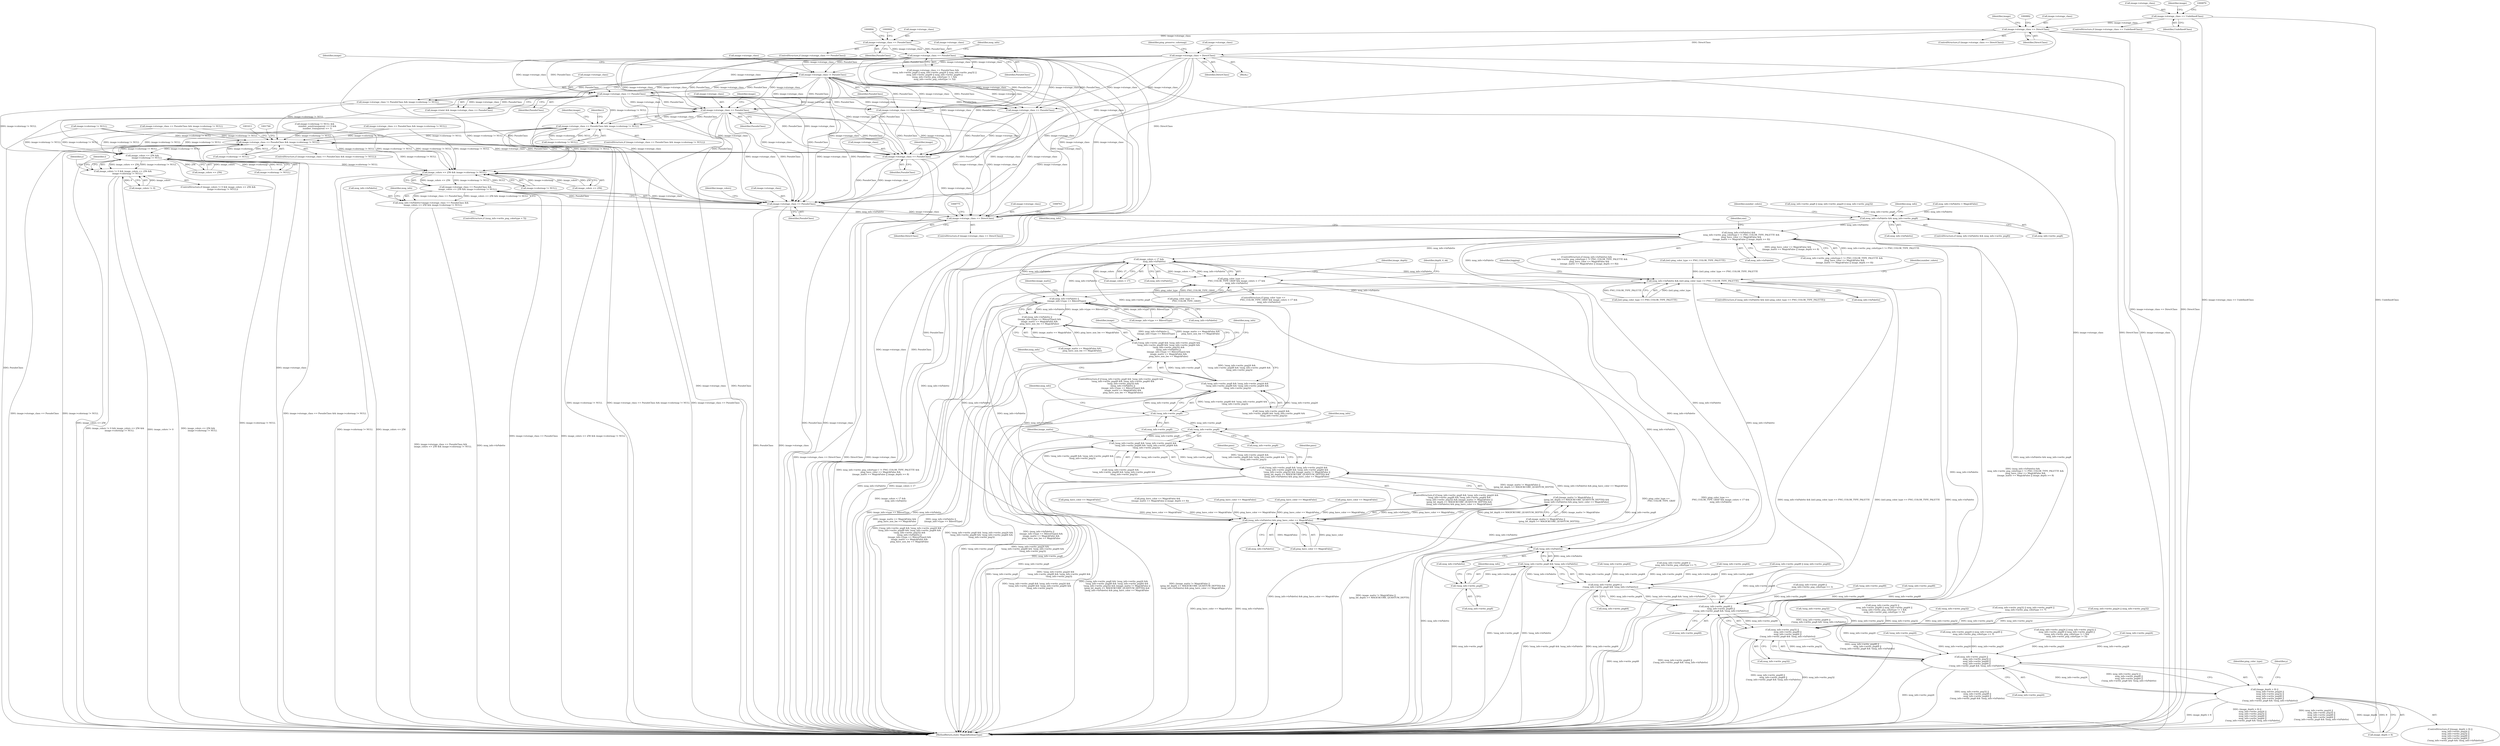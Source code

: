 digraph "0_ImageMagick_816ecab6c532ae086ff4186b3eaf4aa7092d536f@pointer" {
"1001134" [label="(Call,image->storage_class == PseudoClass)"];
"1000966" [label="(Call,image->storage_class != PseudoClass)"];
"1000954" [label="(Call,image->storage_class = DirectClass)"];
"1000876" [label="(Call,image->storage_class == DirectClass)"];
"1000864" [label="(Call,image->storage_class == UndefinedClass)"];
"1000912" [label="(Call,image->storage_class == PseudoClass)"];
"1000888" [label="(Call,image->storage_class == PseudoClass)"];
"1001022" [label="(Call,image->storage_class == PseudoClass)"];
"1001133" [label="(Call,image->storage_class == PseudoClass && image->colormap != NULL)"];
"1001598" [label="(Call,image->storage_class == PseudoClass && image->colormap != NULL)"];
"1003139" [label="(Call,image_colors <= 256 &&\n             image->colormap != NULL)"];
"1003135" [label="(Call,image_colors != 0 && image_colors <= 256 &&\n             image->colormap != NULL)"];
"1004144" [label="(Call,image_colors <= 256 && image->colormap != NULL)"];
"1004138" [label="(Call,image->storage_class == PseudoClass &&\n      image_colors <= 256 && image->colormap != NULL)"];
"1004134" [label="(Call,mng_info->IsPalette=image->storage_class == PseudoClass &&\n      image_colors <= 256 && image->colormap != NULL)"];
"1004800" [label="(Call,mng_info->IsPalette && mng_info->write_png8)"];
"1005670" [label="(Call,(mng_info->IsPalette) &&\n        mng_info->write_png_colortype-1 != PNG_COLOR_TYPE_PALETTE &&\n        ping_have_color == MagickFalse &&\n        (image_matte == MagickFalse || image_depth >= 8))"];
"1005818" [label="(Call,image_colors < 17 &&\n                mng_info->IsPalette)"];
"1005814" [label="(Call,ping_color_type ==\n                PNG_COLOR_TYPE_GRAY && image_colors < 17 &&\n                mng_info->IsPalette)"];
"1006361" [label="(Call,mng_info->IsPalette && (int) ping_color_type == PNG_COLOR_TYPE_PALETTE)"];
"1008242" [label="(Call,mng_info->IsPalette ||\n       (image_info->type == BilevelType))"];
"1008241" [label="(Call,(mng_info->IsPalette ||\n       (image_info->type == BilevelType)) &&\n       image_matte == MagickFalse &&\n       ping_have_non_bw == MagickFalse)"];
"1008216" [label="(Call,(!mng_info->write_png8 && !mng_info->write_png24 &&\n       !mng_info->write_png48 && !mng_info->write_png64 &&\n       !mng_info->write_png32) &&\n       (mng_info->IsPalette ||\n       (image_info->type == BilevelType)) &&\n       image_matte == MagickFalse &&\n       ping_have_non_bw == MagickFalse)"];
"1008510" [label="(Call,(mng_info->IsPalette) && ping_have_color == MagickFalse)"];
"1008502" [label="(Call,(image_matte != MagickFalse ||\n          (ping_bit_depth >= MAGICKCORE_QUANTUM_DEPTH)) &&\n          (mng_info->IsPalette) && ping_have_color == MagickFalse)"];
"1008477" [label="(Call,(!mng_info->write_png8 && !mng_info->write_png24 &&\n          !mng_info->write_png48 && !mng_info->write_png64 &&\n          !mng_info->write_png32) && (image_matte != MagickFalse ||\n          (ping_bit_depth >= MAGICKCORE_QUANTUM_DEPTH)) &&\n          (mng_info->IsPalette) && ping_have_color == MagickFalse)"];
"1008714" [label="(Call,!mng_info->IsPalette)"];
"1008709" [label="(Call,!mng_info->write_png8 && !mng_info->IsPalette)"];
"1008705" [label="(Call,mng_info->write_png64 ||\n                (!mng_info->write_png8 && !mng_info->IsPalette))"];
"1008701" [label="(Call,mng_info->write_png48 ||\n                mng_info->write_png64 ||\n                (!mng_info->write_png8 && !mng_info->IsPalette))"];
"1008697" [label="(Call,mng_info->write_png32 ||\n                mng_info->write_png48 ||\n                mng_info->write_png64 ||\n                (!mng_info->write_png8 && !mng_info->IsPalette))"];
"1008693" [label="(Call,mng_info->write_png24 ||\n                mng_info->write_png32 ||\n                mng_info->write_png48 ||\n                mng_info->write_png64 ||\n                (!mng_info->write_png8 && !mng_info->IsPalette))"];
"1008689" [label="(Call,(image_depth > 8) ||\n                mng_info->write_png24 ||\n                mng_info->write_png32 ||\n                mng_info->write_png48 ||\n                mng_info->write_png64 ||\n                (!mng_info->write_png8 && !mng_info->IsPalette))"];
"1008218" [label="(Call,!mng_info->write_png8)"];
"1008217" [label="(Call,!mng_info->write_png8 && !mng_info->write_png24 &&\n       !mng_info->write_png48 && !mng_info->write_png64 &&\n       !mng_info->write_png32)"];
"1008479" [label="(Call,!mng_info->write_png8)"];
"1008478" [label="(Call,!mng_info->write_png8 && !mng_info->write_png24 &&\n          !mng_info->write_png48 && !mng_info->write_png64 &&\n          !mng_info->write_png32)"];
"1008710" [label="(Call,!mng_info->write_png8)"];
"1001599" [label="(Call,image->storage_class == PseudoClass)"];
"1004139" [label="(Call,image->storage_class == PseudoClass)"];
"1008757" [label="(Call,image->storage_class == DirectClass)"];
"1000948" [label="(Block,)"];
"1005047" [label="(Call,mng_info->write_png64 ||\n      mng_info->write_png_colortype == 7)"];
"1006372" [label="(Identifier,number_colors)"];
"1008484" [label="(Call,!mng_info->write_png24)"];
"1002985" [label="(Call,ping_have_color == MagickFalse)"];
"1001606" [label="(Identifier,image)"];
"1005682" [label="(Call,ping_have_color == MagickFalse &&\n        (image_matte == MagickFalse || image_depth >= 8))"];
"1001138" [label="(Identifier,PseudoClass)"];
"1004809" [label="(Identifier,number_colors)"];
"1008693" [label="(Call,mng_info->write_png24 ||\n                mng_info->write_png32 ||\n                mng_info->write_png48 ||\n                mng_info->write_png64 ||\n                (!mng_info->write_png8 && !mng_info->IsPalette))"];
"1008510" [label="(Call,(mng_info->IsPalette) && ping_have_color == MagickFalse)"];
"1008521" [label="(Identifier,pass)"];
"1003140" [label="(Call,image_colors <= 256)"];
"1008689" [label="(Call,(image_depth > 8) ||\n                mng_info->write_png24 ||\n                mng_info->write_png32 ||\n                mng_info->write_png48 ||\n                mng_info->write_png64 ||\n                (!mng_info->write_png8 && !mng_info->IsPalette))"];
"1008241" [label="(Call,(mng_info->IsPalette ||\n       (image_info->type == BilevelType)) &&\n       image_matte == MagickFalse &&\n       ping_have_non_bw == MagickFalse)"];
"1004148" [label="(Call,image->colormap != NULL)"];
"1008251" [label="(Call,image_matte == MagickFalse &&\n       ping_have_non_bw == MagickFalse)"];
"1004145" [label="(Call,image_colors <= 256)"];
"1001604" [label="(Call,image->colormap != NULL)"];
"1005019" [label="(Call,mng_info->write_png24 || mng_info->write_png48 ||\n      mng_info->write_png_colortype == 3)"];
"1000889" [label="(Call,image->storage_class)"];
"1001018" [label="(Call,image->taint && image->storage_class == PseudoClass)"];
"1004379" [label="(Call,mng_info->write_png24 || mng_info->write_png32)"];
"1000955" [label="(Call,image->storage_class)"];
"1004138" [label="(Call,image->storage_class == PseudoClass &&\n      image_colors <= 256 && image->colormap != NULL)"];
"1008261" [label="(Identifier,image)"];
"1000864" [label="(Call,image->storage_class == UndefinedClass)"];
"1008225" [label="(Identifier,mng_info)"];
"1005815" [label="(Call,ping_color_type ==\n                PNG_COLOR_TYPE_GRAY)"];
"1000875" [label="(ControlStructure,if (image->storage_class == DirectClass))"];
"1005670" [label="(Call,(mng_info->IsPalette) &&\n        mng_info->write_png_colortype-1 != PNG_COLOR_TYPE_PALETTE &&\n        ping_have_color == MagickFalse &&\n        (image_matte == MagickFalse || image_depth >= 8))"];
"1008890" [label="(Identifier,ping_color_type)"];
"1001599" [label="(Call,image->storage_class == PseudoClass)"];
"1004135" [label="(Call,mng_info->IsPalette)"];
"1000958" [label="(Identifier,DirectClass)"];
"1008714" [label="(Call,!mng_info->IsPalette)"];
"1001598" [label="(Call,image->storage_class == PseudoClass && image->colormap != NULL)"];
"1004144" [label="(Call,image_colors <= 256 && image->colormap != NULL)"];
"1004146" [label="(Identifier,image_colors)"];
"1001139" [label="(Call,image->colormap != NULL)"];
"1003136" [label="(Call,image_colors != 0)"];
"1004139" [label="(Call,image->storage_class == PseudoClass)"];
"1004164" [label="(Identifier,mng_info)"];
"1003143" [label="(Call,image->colormap != NULL)"];
"1008218" [label="(Call,!mng_info->write_png8)"];
"1008680" [label="(Identifier,pass)"];
"1008479" [label="(Call,!mng_info->write_png8)"];
"1008233" [label="(Call,!mng_info->write_png64)"];
"1006360" [label="(ControlStructure,if (mng_info->IsPalette && (int) ping_color_type == PNG_COLOR_TYPE_PALETTE))"];
"1005813" [label="(ControlStructure,if (ping_color_type ==\n                PNG_COLOR_TYPE_GRAY && image_colors < 17 &&\n                mng_info->IsPalette))"];
"1008698" [label="(Call,mng_info->write_png32)"];
"1008702" [label="(Call,mng_info->write_png48)"];
"1008219" [label="(Call,mng_info->write_png8)"];
"1004390" [label="(Call,mng_info->write_png48 || mng_info->write_png64)"];
"1005949" [label="(Identifier,mng_info)"];
"1003023" [label="(Call,image->colormap != NULL &&\n        number_semitransparent == 0 &&\n        number_transparent <= 1)"];
"1000865" [label="(Call,image->storage_class)"];
"1004801" [label="(Call,mng_info->IsPalette)"];
"1008215" [label="(ControlStructure,if ((!mng_info->write_png8 && !mng_info->write_png24 &&\n       !mng_info->write_png48 && !mng_info->write_png64 &&\n       !mng_info->write_png32) &&\n       (mng_info->IsPalette ||\n       (image_info->type == BilevelType)) &&\n       image_matte == MagickFalse &&\n       ping_have_non_bw == MagickFalse))"];
"1006474" [label="(Identifier,logging)"];
"1008476" [label="(ControlStructure,if ((!mng_info->write_png8 && !mng_info->write_png24 &&\n          !mng_info->write_png48 && !mng_info->write_png64 &&\n          !mng_info->write_png32) && (image_matte != MagickFalse ||\n          (ping_bit_depth >= MAGICKCORE_QUANTUM_DEPTH)) &&\n          (mng_info->IsPalette) && ping_have_color == MagickFalse))"];
"1008690" [label="(Call,image_depth > 8)"];
"1005669" [label="(ControlStructure,if ((mng_info->IsPalette) &&\n        mng_info->write_png_colortype-1 != PNG_COLOR_TYPE_PALETTE &&\n        ping_have_color == MagickFalse &&\n        (image_matte == MagickFalse || image_depth >= 8)))"];
"1003135" [label="(Call,image_colors != 0 && image_colors <= 256 &&\n             image->colormap != NULL)"];
"1005944" [label="(Identifier,image_depth)"];
"1004375" [label="(Call,mng_info->write_png8 || mng_info->write_png24 || mng_info->write_png32)"];
"1008217" [label="(Call,!mng_info->write_png8 && !mng_info->write_png24 &&\n       !mng_info->write_png48 && !mng_info->write_png64 &&\n       !mng_info->write_png32)"];
"1008514" [label="(Call,ping_have_color == MagickFalse)"];
"1008478" [label="(Call,!mng_info->write_png8 && !mng_info->write_png24 &&\n          !mng_info->write_png48 && !mng_info->write_png64 &&\n          !mng_info->write_png32)"];
"1005814" [label="(Call,ping_color_type ==\n                PNG_COLOR_TYPE_GRAY && image_colors < 17 &&\n                mng_info->IsPalette)"];
"1001336" [label="(Call,image->storage_class == PseudoClass)"];
"1008244" [label="(Identifier,mng_info)"];
"1000876" [label="(Call,image->storage_class == DirectClass)"];
"1008758" [label="(Call,image->storage_class)"];
"1008216" [label="(Call,(!mng_info->write_png8 && !mng_info->write_png24 &&\n       !mng_info->write_png48 && !mng_info->write_png64 &&\n       !mng_info->write_png32) &&\n       (mng_info->IsPalette ||\n       (image_info->type == BilevelType)) &&\n       image_matte == MagickFalse &&\n       ping_have_non_bw == MagickFalse)"];
"1008222" [label="(Call,!mng_info->write_png24 &&\n       !mng_info->write_png48 && !mng_info->write_png64 &&\n       !mng_info->write_png32)"];
"1008709" [label="(Call,!mng_info->write_png8 && !mng_info->IsPalette)"];
"1000913" [label="(Call,image->storage_class)"];
"1001023" [label="(Call,image->storage_class)"];
"1001597" [label="(ControlStructure,if (image->storage_class == PseudoClass && image->colormap != NULL))"];
"1001370" [label="(Identifier,image)"];
"1005023" [label="(Call,mng_info->write_png48 ||\n      mng_info->write_png_colortype == 3)"];
"1001134" [label="(Call,image->storage_class == PseudoClass)"];
"1008486" [label="(Identifier,mng_info)"];
"1008701" [label="(Call,mng_info->write_png48 ||\n                mng_info->write_png64 ||\n                (!mng_info->write_png8 && !mng_info->IsPalette))"];
"1008688" [label="(ControlStructure,if ((image_depth > 8) ||\n                mng_info->write_png24 ||\n                mng_info->write_png32 ||\n                mng_info->write_png48 ||\n                mng_info->write_png64 ||\n                (!mng_info->write_png8 && !mng_info->IsPalette)))"];
"1000912" [label="(Call,image->storage_class == PseudoClass)"];
"1004799" [label="(ControlStructure,if (mng_info->IsPalette && mng_info->write_png8))"];
"1008489" [label="(Call,!mng_info->write_png48)"];
"1000877" [label="(Call,image->storage_class)"];
"1004143" [label="(Identifier,PseudoClass)"];
"1000921" [label="(Call,mng_info->write_png24 || mng_info->write_png32 ||\n     mng_info->write_png48 || mng_info->write_png64 ||\n     (mng_info->write_png_colortype != 1 &&\n     mng_info->write_png_colortype != 5))"];
"1008223" [label="(Call,!mng_info->write_png24)"];
"1004800" [label="(Call,mng_info->IsPalette && mng_info->write_png8)"];
"1000966" [label="(Call,image->storage_class != PseudoClass)"];
"1001135" [label="(Call,image->storage_class)"];
"1008511" [label="(Call,mng_info->IsPalette)"];
"1000973" [label="(Identifier,image)"];
"1008503" [label="(Call,image_matte != MagickFalse ||\n          (ping_bit_depth >= MAGICKCORE_QUANTUM_DEPTH))"];
"1009779" [label="(MethodReturn,static MagickBooleanType)"];
"1005671" [label="(Call,mng_info->IsPalette)"];
"1000919" [label="(Identifier,mng_info)"];
"1000970" [label="(Identifier,PseudoClass)"];
"1008505" [label="(Identifier,image_matte)"];
"1006361" [label="(Call,mng_info->IsPalette && (int) ping_color_type == PNG_COLOR_TYPE_PALETTE)"];
"1004140" [label="(Call,image->storage_class)"];
"1005005" [label="(Identifier,mng_info)"];
"1008253" [label="(Identifier,image_matte)"];
"1000961" [label="(Identifier,ping_preserve_colormap)"];
"1008715" [label="(Call,mng_info->IsPalette)"];
"1005818" [label="(Call,image_colors < 17 &&\n                mng_info->IsPalette)"];
"1008243" [label="(Call,mng_info->IsPalette)"];
"1002833" [label="(Call,image->colormap != NULL)"];
"1000888" [label="(Call,image->storage_class == PseudoClass)"];
"1008761" [label="(Identifier,DirectClass)"];
"1001022" [label="(Call,image->storage_class == PseudoClass)"];
"1008481" [label="(Identifier,mng_info)"];
"1008502" [label="(Call,(image_matte != MagickFalse ||\n          (ping_bit_depth >= MAGICKCORE_QUANTUM_DEPTH)) &&\n          (mng_info->IsPalette) && ping_have_color == MagickFalse)"];
"1004154" [label="(Call,mng_info->IsPalette = MagickFalse)"];
"1000911" [label="(Call,image->storage_class == PseudoClass &&\n     (mng_info->write_png8 || mng_info->write_png24 || mng_info->write_png32 ||\n     mng_info->write_png48 || mng_info->write_png64 ||\n     (mng_info->write_png_colortype != 1 &&\n     mng_info->write_png_colortype != 5)))"];
"1008242" [label="(Call,mng_info->IsPalette ||\n       (image_info->type == BilevelType))"];
"1000863" [label="(ControlStructure,if (image->storage_class == UndefinedClass))"];
"1000878" [label="(Identifier,image)"];
"1004134" [label="(Call,mng_info->IsPalette=image->storage_class == PseudoClass &&\n      image_colors <= 256 && image->colormap != NULL)"];
"1003134" [label="(ControlStructure,if (image_colors != 0 && image_colors <= 256 &&\n             image->colormap != NULL))"];
"1000887" [label="(ControlStructure,if (image->storage_class == PseudoClass))"];
"1008705" [label="(Call,mng_info->write_png64 ||\n                (!mng_info->write_png8 && !mng_info->IsPalette))"];
"1000925" [label="(Call,mng_info->write_png32 ||\n     mng_info->write_png48 || mng_info->write_png64 ||\n     (mng_info->write_png_colortype != 1 &&\n     mng_info->write_png_colortype != 5))"];
"1008694" [label="(Call,mng_info->write_png24)"];
"1003064" [label="(Identifier,y)"];
"1008721" [label="(Identifier,y)"];
"1005819" [label="(Call,image_colors < 17)"];
"1000954" [label="(Call,image->storage_class = DirectClass)"];
"1002515" [label="(Call,ping_have_color == MagickFalse)"];
"1008228" [label="(Call,!mng_info->write_png48)"];
"1008498" [label="(Call,!mng_info->write_png32)"];
"1005828" [label="(Identifier,depth_4_ok)"];
"1003843" [label="(Call,ping_have_color == MagickFalse)"];
"1004128" [label="(ControlStructure,if (mng_info->write_png_colortype < 5))"];
"1008710" [label="(Call,!mng_info->write_png8)"];
"1008711" [label="(Call,mng_info->write_png8)"];
"1008716" [label="(Identifier,mng_info)"];
"1005822" [label="(Call,mng_info->IsPalette)"];
"1008757" [label="(Call,image->storage_class == DirectClass)"];
"1005043" [label="(Call,mng_info->write_png32 || mng_info->write_png64 ||\n      mng_info->write_png_colortype == 7)"];
"1001600" [label="(Call,image->storage_class)"];
"1000965" [label="(Call,image->storage_class != PseudoClass && image->colormap != NULL)"];
"1001141" [label="(Identifier,image)"];
"1001238" [label="(Call,image->storage_class == PseudoClass)"];
"1008697" [label="(Call,mng_info->write_png32 ||\n                mng_info->write_png48 ||\n                mng_info->write_png64 ||\n                (!mng_info->write_png8 && !mng_info->IsPalette))"];
"1005784" [label="(Call,(int) ping_color_type == PNG_COLOR_TYPE_PALETTE)"];
"1003150" [label="(Identifier,i)"];
"1000890" [label="(Identifier,image)"];
"1008494" [label="(Call,!mng_info->write_png64)"];
"1008706" [label="(Call,mng_info->write_png64)"];
"1004804" [label="(Call,mng_info->write_png8)"];
"1006362" [label="(Call,mng_info->IsPalette)"];
"1008480" [label="(Call,mng_info->write_png8)"];
"1005696" [label="(Identifier,one)"];
"1001147" [label="(Identifier,i)"];
"1001603" [label="(Identifier,PseudoClass)"];
"1003139" [label="(Call,image_colors <= 256 &&\n             image->colormap != NULL)"];
"1008477" [label="(Call,(!mng_info->write_png8 && !mng_info->write_png24 &&\n          !mng_info->write_png48 && !mng_info->write_png64 &&\n          !mng_info->write_png32) && (image_matte != MagickFalse ||\n          (ping_bit_depth >= MAGICKCORE_QUANTUM_DEPTH)) &&\n          (mng_info->IsPalette) && ping_have_color == MagickFalse)"];
"1000868" [label="(Identifier,UndefinedClass)"];
"1000967" [label="(Call,image->storage_class)"];
"1000892" [label="(Identifier,PseudoClass)"];
"1005197" [label="(Call,ping_have_color == MagickFalse)"];
"1008756" [label="(ControlStructure,if (image->storage_class == DirectClass))"];
"1008483" [label="(Call,!mng_info->write_png24 &&\n          !mng_info->write_png48 && !mng_info->write_png64 &&\n          !mng_info->write_png32)"];
"1001335" [label="(Call,image->storage_class == PseudoClass && image->colormap != NULL)"];
"1005674" [label="(Call,mng_info->write_png_colortype-1 != PNG_COLOR_TYPE_PALETTE &&\n        ping_have_color == MagickFalse &&\n        (image_matte == MagickFalse || image_depth >= 8))"];
"1000880" [label="(Identifier,DirectClass)"];
"1000916" [label="(Identifier,PseudoClass)"];
"1001132" [label="(ControlStructure,if (image->storage_class == PseudoClass && image->colormap != NULL))"];
"1001237" [label="(Call,image->storage_class == PseudoClass && image->colormap != NULL)"];
"1006365" [label="(Call,(int) ping_color_type == PNG_COLOR_TYPE_PALETTE)"];
"1008237" [label="(Call,!mng_info->write_png32)"];
"1001133" [label="(Call,image->storage_class == PseudoClass && image->colormap != NULL)"];
"1001026" [label="(Identifier,PseudoClass)"];
"1008246" [label="(Call,image_info->type == BilevelType)"];
"1001134" -> "1001133"  [label="AST: "];
"1001134" -> "1001138"  [label="CFG: "];
"1001135" -> "1001134"  [label="AST: "];
"1001138" -> "1001134"  [label="AST: "];
"1001141" -> "1001134"  [label="CFG: "];
"1001133" -> "1001134"  [label="CFG: "];
"1001134" -> "1009779"  [label="DDG: image->storage_class"];
"1001134" -> "1009779"  [label="DDG: PseudoClass"];
"1001134" -> "1001133"  [label="DDG: image->storage_class"];
"1001134" -> "1001133"  [label="DDG: PseudoClass"];
"1000966" -> "1001134"  [label="DDG: image->storage_class"];
"1000966" -> "1001134"  [label="DDG: PseudoClass"];
"1001022" -> "1001134"  [label="DDG: image->storage_class"];
"1001022" -> "1001134"  [label="DDG: PseudoClass"];
"1000954" -> "1001134"  [label="DDG: image->storage_class"];
"1000912" -> "1001134"  [label="DDG: image->storage_class"];
"1000912" -> "1001134"  [label="DDG: PseudoClass"];
"1001134" -> "1001599"  [label="DDG: image->storage_class"];
"1001134" -> "1001599"  [label="DDG: PseudoClass"];
"1001134" -> "1004139"  [label="DDG: image->storage_class"];
"1001134" -> "1004139"  [label="DDG: PseudoClass"];
"1001134" -> "1008757"  [label="DDG: image->storage_class"];
"1000966" -> "1000965"  [label="AST: "];
"1000966" -> "1000970"  [label="CFG: "];
"1000967" -> "1000966"  [label="AST: "];
"1000970" -> "1000966"  [label="AST: "];
"1000973" -> "1000966"  [label="CFG: "];
"1000965" -> "1000966"  [label="CFG: "];
"1000966" -> "1009779"  [label="DDG: image->storage_class"];
"1000966" -> "1009779"  [label="DDG: PseudoClass"];
"1000966" -> "1000965"  [label="DDG: image->storage_class"];
"1000966" -> "1000965"  [label="DDG: PseudoClass"];
"1000954" -> "1000966"  [label="DDG: image->storage_class"];
"1000912" -> "1000966"  [label="DDG: image->storage_class"];
"1000912" -> "1000966"  [label="DDG: PseudoClass"];
"1000966" -> "1001022"  [label="DDG: image->storage_class"];
"1000966" -> "1001022"  [label="DDG: PseudoClass"];
"1000966" -> "1001238"  [label="DDG: image->storage_class"];
"1000966" -> "1001238"  [label="DDG: PseudoClass"];
"1000966" -> "1001336"  [label="DDG: image->storage_class"];
"1000966" -> "1001336"  [label="DDG: PseudoClass"];
"1000966" -> "1001599"  [label="DDG: image->storage_class"];
"1000966" -> "1001599"  [label="DDG: PseudoClass"];
"1000966" -> "1004139"  [label="DDG: image->storage_class"];
"1000966" -> "1004139"  [label="DDG: PseudoClass"];
"1000966" -> "1008757"  [label="DDG: image->storage_class"];
"1000954" -> "1000948"  [label="AST: "];
"1000954" -> "1000958"  [label="CFG: "];
"1000955" -> "1000954"  [label="AST: "];
"1000958" -> "1000954"  [label="AST: "];
"1000961" -> "1000954"  [label="CFG: "];
"1000954" -> "1009779"  [label="DDG: DirectClass"];
"1000954" -> "1009779"  [label="DDG: image->storage_class"];
"1000876" -> "1000954"  [label="DDG: DirectClass"];
"1000954" -> "1001022"  [label="DDG: image->storage_class"];
"1000954" -> "1001238"  [label="DDG: image->storage_class"];
"1000954" -> "1001336"  [label="DDG: image->storage_class"];
"1000954" -> "1001599"  [label="DDG: image->storage_class"];
"1000954" -> "1004139"  [label="DDG: image->storage_class"];
"1000954" -> "1008757"  [label="DDG: image->storage_class"];
"1000876" -> "1000875"  [label="AST: "];
"1000876" -> "1000880"  [label="CFG: "];
"1000877" -> "1000876"  [label="AST: "];
"1000880" -> "1000876"  [label="AST: "];
"1000882" -> "1000876"  [label="CFG: "];
"1000890" -> "1000876"  [label="CFG: "];
"1000876" -> "1009779"  [label="DDG: image->storage_class == DirectClass"];
"1000876" -> "1009779"  [label="DDG: DirectClass"];
"1000864" -> "1000876"  [label="DDG: image->storage_class"];
"1000876" -> "1000888"  [label="DDG: image->storage_class"];
"1000876" -> "1008757"  [label="DDG: DirectClass"];
"1000864" -> "1000863"  [label="AST: "];
"1000864" -> "1000868"  [label="CFG: "];
"1000865" -> "1000864"  [label="AST: "];
"1000868" -> "1000864"  [label="AST: "];
"1000870" -> "1000864"  [label="CFG: "];
"1000878" -> "1000864"  [label="CFG: "];
"1000864" -> "1009779"  [label="DDG: image->storage_class == UndefinedClass"];
"1000864" -> "1009779"  [label="DDG: UndefinedClass"];
"1000912" -> "1000911"  [label="AST: "];
"1000912" -> "1000916"  [label="CFG: "];
"1000913" -> "1000912"  [label="AST: "];
"1000916" -> "1000912"  [label="AST: "];
"1000919" -> "1000912"  [label="CFG: "];
"1000911" -> "1000912"  [label="CFG: "];
"1000912" -> "1009779"  [label="DDG: PseudoClass"];
"1000912" -> "1009779"  [label="DDG: image->storage_class"];
"1000912" -> "1000911"  [label="DDG: image->storage_class"];
"1000912" -> "1000911"  [label="DDG: PseudoClass"];
"1000888" -> "1000912"  [label="DDG: image->storage_class"];
"1000888" -> "1000912"  [label="DDG: PseudoClass"];
"1000912" -> "1001022"  [label="DDG: image->storage_class"];
"1000912" -> "1001022"  [label="DDG: PseudoClass"];
"1000912" -> "1001238"  [label="DDG: image->storage_class"];
"1000912" -> "1001238"  [label="DDG: PseudoClass"];
"1000912" -> "1001336"  [label="DDG: image->storage_class"];
"1000912" -> "1001336"  [label="DDG: PseudoClass"];
"1000912" -> "1001599"  [label="DDG: image->storage_class"];
"1000912" -> "1001599"  [label="DDG: PseudoClass"];
"1000912" -> "1004139"  [label="DDG: image->storage_class"];
"1000912" -> "1004139"  [label="DDG: PseudoClass"];
"1000912" -> "1008757"  [label="DDG: image->storage_class"];
"1000888" -> "1000887"  [label="AST: "];
"1000888" -> "1000892"  [label="CFG: "];
"1000889" -> "1000888"  [label="AST: "];
"1000892" -> "1000888"  [label="AST: "];
"1000894" -> "1000888"  [label="CFG: "];
"1000900" -> "1000888"  [label="CFG: "];
"1001022" -> "1001018"  [label="AST: "];
"1001022" -> "1001026"  [label="CFG: "];
"1001023" -> "1001022"  [label="AST: "];
"1001026" -> "1001022"  [label="AST: "];
"1001018" -> "1001022"  [label="CFG: "];
"1001022" -> "1009779"  [label="DDG: PseudoClass"];
"1001022" -> "1009779"  [label="DDG: image->storage_class"];
"1001022" -> "1001018"  [label="DDG: image->storage_class"];
"1001022" -> "1001018"  [label="DDG: PseudoClass"];
"1001022" -> "1001238"  [label="DDG: image->storage_class"];
"1001022" -> "1001238"  [label="DDG: PseudoClass"];
"1001022" -> "1001336"  [label="DDG: image->storage_class"];
"1001022" -> "1001336"  [label="DDG: PseudoClass"];
"1001022" -> "1001599"  [label="DDG: image->storage_class"];
"1001022" -> "1001599"  [label="DDG: PseudoClass"];
"1001022" -> "1004139"  [label="DDG: image->storage_class"];
"1001022" -> "1004139"  [label="DDG: PseudoClass"];
"1001022" -> "1008757"  [label="DDG: image->storage_class"];
"1001133" -> "1001132"  [label="AST: "];
"1001133" -> "1001139"  [label="CFG: "];
"1001139" -> "1001133"  [label="AST: "];
"1001147" -> "1001133"  [label="CFG: "];
"1001370" -> "1001133"  [label="CFG: "];
"1001133" -> "1009779"  [label="DDG: image->storage_class == PseudoClass"];
"1001133" -> "1009779"  [label="DDG: image->colormap != NULL"];
"1001133" -> "1009779"  [label="DDG: image->storage_class == PseudoClass && image->colormap != NULL"];
"1000965" -> "1001133"  [label="DDG: image->colormap != NULL"];
"1001139" -> "1001133"  [label="DDG: image->colormap"];
"1001139" -> "1001133"  [label="DDG: NULL"];
"1001133" -> "1001598"  [label="DDG: image->colormap != NULL"];
"1001133" -> "1003139"  [label="DDG: image->colormap != NULL"];
"1001133" -> "1004144"  [label="DDG: image->colormap != NULL"];
"1001598" -> "1001597"  [label="AST: "];
"1001598" -> "1001599"  [label="CFG: "];
"1001598" -> "1001604"  [label="CFG: "];
"1001599" -> "1001598"  [label="AST: "];
"1001604" -> "1001598"  [label="AST: "];
"1001611" -> "1001598"  [label="CFG: "];
"1001746" -> "1001598"  [label="CFG: "];
"1001598" -> "1009779"  [label="DDG: image->storage_class == PseudoClass"];
"1001598" -> "1009779"  [label="DDG: image->colormap != NULL"];
"1001598" -> "1009779"  [label="DDG: image->storage_class == PseudoClass && image->colormap != NULL"];
"1001599" -> "1001598"  [label="DDG: image->storage_class"];
"1001599" -> "1001598"  [label="DDG: PseudoClass"];
"1003023" -> "1001598"  [label="DDG: image->colormap != NULL"];
"1003139" -> "1001598"  [label="DDG: image->colormap != NULL"];
"1001335" -> "1001598"  [label="DDG: image->colormap != NULL"];
"1001237" -> "1001598"  [label="DDG: image->colormap != NULL"];
"1000965" -> "1001598"  [label="DDG: image->colormap != NULL"];
"1002833" -> "1001598"  [label="DDG: image->colormap != NULL"];
"1001604" -> "1001598"  [label="DDG: image->colormap"];
"1001604" -> "1001598"  [label="DDG: NULL"];
"1001598" -> "1003139"  [label="DDG: image->colormap != NULL"];
"1001598" -> "1004144"  [label="DDG: image->colormap != NULL"];
"1003139" -> "1003135"  [label="AST: "];
"1003139" -> "1003140"  [label="CFG: "];
"1003139" -> "1003143"  [label="CFG: "];
"1003140" -> "1003139"  [label="AST: "];
"1003143" -> "1003139"  [label="AST: "];
"1003135" -> "1003139"  [label="CFG: "];
"1003139" -> "1009779"  [label="DDG: image->colormap != NULL"];
"1003139" -> "1009779"  [label="DDG: image_colors <= 256"];
"1003139" -> "1003135"  [label="DDG: image_colors <= 256"];
"1003139" -> "1003135"  [label="DDG: image->colormap != NULL"];
"1003140" -> "1003139"  [label="DDG: image_colors"];
"1003140" -> "1003139"  [label="DDG: 256"];
"1003143" -> "1003139"  [label="DDG: image->colormap"];
"1003143" -> "1003139"  [label="DDG: NULL"];
"1003023" -> "1003139"  [label="DDG: image->colormap != NULL"];
"1001335" -> "1003139"  [label="DDG: image->colormap != NULL"];
"1001237" -> "1003139"  [label="DDG: image->colormap != NULL"];
"1000965" -> "1003139"  [label="DDG: image->colormap != NULL"];
"1002833" -> "1003139"  [label="DDG: image->colormap != NULL"];
"1003139" -> "1004144"  [label="DDG: image->colormap != NULL"];
"1003135" -> "1003134"  [label="AST: "];
"1003135" -> "1003136"  [label="CFG: "];
"1003136" -> "1003135"  [label="AST: "];
"1003150" -> "1003135"  [label="CFG: "];
"1003064" -> "1003135"  [label="CFG: "];
"1003135" -> "1009779"  [label="DDG: image_colors != 0"];
"1003135" -> "1009779"  [label="DDG: image_colors <= 256 &&\n             image->colormap != NULL"];
"1003135" -> "1009779"  [label="DDG: image_colors != 0 && image_colors <= 256 &&\n             image->colormap != NULL"];
"1003136" -> "1003135"  [label="DDG: image_colors"];
"1003136" -> "1003135"  [label="DDG: 0"];
"1004144" -> "1004138"  [label="AST: "];
"1004144" -> "1004145"  [label="CFG: "];
"1004144" -> "1004148"  [label="CFG: "];
"1004145" -> "1004144"  [label="AST: "];
"1004148" -> "1004144"  [label="AST: "];
"1004138" -> "1004144"  [label="CFG: "];
"1004144" -> "1009779"  [label="DDG: image->colormap != NULL"];
"1004144" -> "1009779"  [label="DDG: image_colors <= 256"];
"1004144" -> "1004138"  [label="DDG: image_colors <= 256"];
"1004144" -> "1004138"  [label="DDG: image->colormap != NULL"];
"1004145" -> "1004144"  [label="DDG: image_colors"];
"1004145" -> "1004144"  [label="DDG: 256"];
"1004148" -> "1004144"  [label="DDG: image->colormap"];
"1004148" -> "1004144"  [label="DDG: NULL"];
"1001335" -> "1004144"  [label="DDG: image->colormap != NULL"];
"1001237" -> "1004144"  [label="DDG: image->colormap != NULL"];
"1000965" -> "1004144"  [label="DDG: image->colormap != NULL"];
"1002833" -> "1004144"  [label="DDG: image->colormap != NULL"];
"1003023" -> "1004144"  [label="DDG: image->colormap != NULL"];
"1004138" -> "1004134"  [label="AST: "];
"1004138" -> "1004139"  [label="CFG: "];
"1004139" -> "1004138"  [label="AST: "];
"1004134" -> "1004138"  [label="CFG: "];
"1004138" -> "1009779"  [label="DDG: image->storage_class == PseudoClass"];
"1004138" -> "1009779"  [label="DDG: image_colors <= 256 && image->colormap != NULL"];
"1004138" -> "1004134"  [label="DDG: image->storage_class == PseudoClass"];
"1004138" -> "1004134"  [label="DDG: image_colors <= 256 && image->colormap != NULL"];
"1004139" -> "1004138"  [label="DDG: image->storage_class"];
"1004139" -> "1004138"  [label="DDG: PseudoClass"];
"1004134" -> "1004128"  [label="AST: "];
"1004135" -> "1004134"  [label="AST: "];
"1004164" -> "1004134"  [label="CFG: "];
"1004134" -> "1009779"  [label="DDG: image->storage_class == PseudoClass &&\n      image_colors <= 256 && image->colormap != NULL"];
"1004134" -> "1009779"  [label="DDG: mng_info->IsPalette"];
"1004134" -> "1004800"  [label="DDG: mng_info->IsPalette"];
"1004800" -> "1004799"  [label="AST: "];
"1004800" -> "1004801"  [label="CFG: "];
"1004800" -> "1004804"  [label="CFG: "];
"1004801" -> "1004800"  [label="AST: "];
"1004804" -> "1004800"  [label="AST: "];
"1004809" -> "1004800"  [label="CFG: "];
"1005005" -> "1004800"  [label="CFG: "];
"1004800" -> "1009779"  [label="DDG: mng_info->IsPalette && mng_info->write_png8"];
"1004154" -> "1004800"  [label="DDG: mng_info->IsPalette"];
"1004375" -> "1004800"  [label="DDG: mng_info->write_png8"];
"1004800" -> "1005670"  [label="DDG: mng_info->IsPalette"];
"1004800" -> "1008218"  [label="DDG: mng_info->write_png8"];
"1005670" -> "1005669"  [label="AST: "];
"1005670" -> "1005671"  [label="CFG: "];
"1005670" -> "1005674"  [label="CFG: "];
"1005671" -> "1005670"  [label="AST: "];
"1005674" -> "1005670"  [label="AST: "];
"1005696" -> "1005670"  [label="CFG: "];
"1005949" -> "1005670"  [label="CFG: "];
"1005670" -> "1009779"  [label="DDG: mng_info->IsPalette"];
"1005670" -> "1009779"  [label="DDG: (mng_info->IsPalette) &&\n        mng_info->write_png_colortype-1 != PNG_COLOR_TYPE_PALETTE &&\n        ping_have_color == MagickFalse &&\n        (image_matte == MagickFalse || image_depth >= 8)"];
"1005670" -> "1009779"  [label="DDG: mng_info->write_png_colortype-1 != PNG_COLOR_TYPE_PALETTE &&\n        ping_have_color == MagickFalse &&\n        (image_matte == MagickFalse || image_depth >= 8)"];
"1005674" -> "1005670"  [label="DDG: mng_info->write_png_colortype-1 != PNG_COLOR_TYPE_PALETTE"];
"1005674" -> "1005670"  [label="DDG: ping_have_color == MagickFalse &&\n        (image_matte == MagickFalse || image_depth >= 8)"];
"1005670" -> "1005818"  [label="DDG: mng_info->IsPalette"];
"1005670" -> "1006361"  [label="DDG: mng_info->IsPalette"];
"1005670" -> "1008242"  [label="DDG: mng_info->IsPalette"];
"1005670" -> "1008510"  [label="DDG: mng_info->IsPalette"];
"1005670" -> "1008714"  [label="DDG: mng_info->IsPalette"];
"1005818" -> "1005814"  [label="AST: "];
"1005818" -> "1005819"  [label="CFG: "];
"1005818" -> "1005822"  [label="CFG: "];
"1005819" -> "1005818"  [label="AST: "];
"1005822" -> "1005818"  [label="AST: "];
"1005814" -> "1005818"  [label="CFG: "];
"1005818" -> "1009779"  [label="DDG: mng_info->IsPalette"];
"1005818" -> "1009779"  [label="DDG: image_colors < 17"];
"1005818" -> "1005814"  [label="DDG: image_colors < 17"];
"1005818" -> "1005814"  [label="DDG: mng_info->IsPalette"];
"1005819" -> "1005818"  [label="DDG: image_colors"];
"1005819" -> "1005818"  [label="DDG: 17"];
"1005818" -> "1006361"  [label="DDG: mng_info->IsPalette"];
"1005818" -> "1008242"  [label="DDG: mng_info->IsPalette"];
"1005818" -> "1008510"  [label="DDG: mng_info->IsPalette"];
"1005818" -> "1008714"  [label="DDG: mng_info->IsPalette"];
"1005814" -> "1005813"  [label="AST: "];
"1005814" -> "1005815"  [label="CFG: "];
"1005815" -> "1005814"  [label="AST: "];
"1005828" -> "1005814"  [label="CFG: "];
"1005944" -> "1005814"  [label="CFG: "];
"1005814" -> "1009779"  [label="DDG: ping_color_type ==\n                PNG_COLOR_TYPE_GRAY && image_colors < 17 &&\n                mng_info->IsPalette"];
"1005814" -> "1009779"  [label="DDG: image_colors < 17 &&\n                mng_info->IsPalette"];
"1005814" -> "1009779"  [label="DDG: ping_color_type ==\n                PNG_COLOR_TYPE_GRAY"];
"1005815" -> "1005814"  [label="DDG: ping_color_type"];
"1005815" -> "1005814"  [label="DDG: PNG_COLOR_TYPE_GRAY"];
"1006361" -> "1006360"  [label="AST: "];
"1006361" -> "1006362"  [label="CFG: "];
"1006361" -> "1006365"  [label="CFG: "];
"1006362" -> "1006361"  [label="AST: "];
"1006365" -> "1006361"  [label="AST: "];
"1006372" -> "1006361"  [label="CFG: "];
"1006474" -> "1006361"  [label="CFG: "];
"1006361" -> "1009779"  [label="DDG: (int) ping_color_type == PNG_COLOR_TYPE_PALETTE"];
"1006361" -> "1009779"  [label="DDG: mng_info->IsPalette"];
"1006361" -> "1009779"  [label="DDG: mng_info->IsPalette && (int) ping_color_type == PNG_COLOR_TYPE_PALETTE"];
"1005784" -> "1006361"  [label="DDG: (int) ping_color_type == PNG_COLOR_TYPE_PALETTE"];
"1006365" -> "1006361"  [label="DDG: (int) ping_color_type"];
"1006365" -> "1006361"  [label="DDG: PNG_COLOR_TYPE_PALETTE"];
"1006361" -> "1008242"  [label="DDG: mng_info->IsPalette"];
"1006361" -> "1008510"  [label="DDG: mng_info->IsPalette"];
"1006361" -> "1008714"  [label="DDG: mng_info->IsPalette"];
"1008242" -> "1008241"  [label="AST: "];
"1008242" -> "1008243"  [label="CFG: "];
"1008242" -> "1008246"  [label="CFG: "];
"1008243" -> "1008242"  [label="AST: "];
"1008246" -> "1008242"  [label="AST: "];
"1008253" -> "1008242"  [label="CFG: "];
"1008241" -> "1008242"  [label="CFG: "];
"1008242" -> "1009779"  [label="DDG: image_info->type == BilevelType"];
"1008242" -> "1009779"  [label="DDG: mng_info->IsPalette"];
"1008242" -> "1008241"  [label="DDG: mng_info->IsPalette"];
"1008242" -> "1008241"  [label="DDG: image_info->type == BilevelType"];
"1008246" -> "1008242"  [label="DDG: image_info->type"];
"1008246" -> "1008242"  [label="DDG: BilevelType"];
"1008242" -> "1008510"  [label="DDG: mng_info->IsPalette"];
"1008242" -> "1008714"  [label="DDG: mng_info->IsPalette"];
"1008241" -> "1008216"  [label="AST: "];
"1008241" -> "1008251"  [label="CFG: "];
"1008251" -> "1008241"  [label="AST: "];
"1008216" -> "1008241"  [label="CFG: "];
"1008241" -> "1009779"  [label="DDG: image_matte == MagickFalse &&\n       ping_have_non_bw == MagickFalse"];
"1008241" -> "1009779"  [label="DDG: mng_info->IsPalette ||\n       (image_info->type == BilevelType)"];
"1008241" -> "1008216"  [label="DDG: mng_info->IsPalette ||\n       (image_info->type == BilevelType)"];
"1008241" -> "1008216"  [label="DDG: image_matte == MagickFalse &&\n       ping_have_non_bw == MagickFalse"];
"1008251" -> "1008241"  [label="DDG: image_matte == MagickFalse"];
"1008251" -> "1008241"  [label="DDG: ping_have_non_bw == MagickFalse"];
"1008216" -> "1008215"  [label="AST: "];
"1008216" -> "1008217"  [label="CFG: "];
"1008217" -> "1008216"  [label="AST: "];
"1008261" -> "1008216"  [label="CFG: "];
"1008481" -> "1008216"  [label="CFG: "];
"1008216" -> "1009779"  [label="DDG: (!mng_info->write_png8 && !mng_info->write_png24 &&\n       !mng_info->write_png48 && !mng_info->write_png64 &&\n       !mng_info->write_png32) &&\n       (mng_info->IsPalette ||\n       (image_info->type == BilevelType)) &&\n       image_matte == MagickFalse &&\n       ping_have_non_bw == MagickFalse"];
"1008216" -> "1009779"  [label="DDG: !mng_info->write_png8 && !mng_info->write_png24 &&\n       !mng_info->write_png48 && !mng_info->write_png64 &&\n       !mng_info->write_png32"];
"1008216" -> "1009779"  [label="DDG: (mng_info->IsPalette ||\n       (image_info->type == BilevelType)) &&\n       image_matte == MagickFalse &&\n       ping_have_non_bw == MagickFalse"];
"1008217" -> "1008216"  [label="DDG: !mng_info->write_png8"];
"1008217" -> "1008216"  [label="DDG: !mng_info->write_png24 &&\n       !mng_info->write_png48 && !mng_info->write_png64 &&\n       !mng_info->write_png32"];
"1008510" -> "1008502"  [label="AST: "];
"1008510" -> "1008511"  [label="CFG: "];
"1008510" -> "1008514"  [label="CFG: "];
"1008511" -> "1008510"  [label="AST: "];
"1008514" -> "1008510"  [label="AST: "];
"1008502" -> "1008510"  [label="CFG: "];
"1008510" -> "1009779"  [label="DDG: ping_have_color == MagickFalse"];
"1008510" -> "1009779"  [label="DDG: mng_info->IsPalette"];
"1008510" -> "1008502"  [label="DDG: mng_info->IsPalette"];
"1008510" -> "1008502"  [label="DDG: ping_have_color == MagickFalse"];
"1002985" -> "1008510"  [label="DDG: ping_have_color == MagickFalse"];
"1005197" -> "1008510"  [label="DDG: ping_have_color == MagickFalse"];
"1002515" -> "1008510"  [label="DDG: ping_have_color == MagickFalse"];
"1005682" -> "1008510"  [label="DDG: ping_have_color == MagickFalse"];
"1003843" -> "1008510"  [label="DDG: ping_have_color == MagickFalse"];
"1008514" -> "1008510"  [label="DDG: ping_have_color"];
"1008514" -> "1008510"  [label="DDG: MagickFalse"];
"1008510" -> "1008714"  [label="DDG: mng_info->IsPalette"];
"1008502" -> "1008477"  [label="AST: "];
"1008502" -> "1008503"  [label="CFG: "];
"1008503" -> "1008502"  [label="AST: "];
"1008477" -> "1008502"  [label="CFG: "];
"1008502" -> "1009779"  [label="DDG: (mng_info->IsPalette) && ping_have_color == MagickFalse"];
"1008502" -> "1009779"  [label="DDG: image_matte != MagickFalse ||\n          (ping_bit_depth >= MAGICKCORE_QUANTUM_DEPTH)"];
"1008502" -> "1008477"  [label="DDG: image_matte != MagickFalse ||\n          (ping_bit_depth >= MAGICKCORE_QUANTUM_DEPTH)"];
"1008502" -> "1008477"  [label="DDG: (mng_info->IsPalette) && ping_have_color == MagickFalse"];
"1008503" -> "1008502"  [label="DDG: image_matte != MagickFalse"];
"1008503" -> "1008502"  [label="DDG: ping_bit_depth >= MAGICKCORE_QUANTUM_DEPTH"];
"1008477" -> "1008476"  [label="AST: "];
"1008477" -> "1008478"  [label="CFG: "];
"1008478" -> "1008477"  [label="AST: "];
"1008521" -> "1008477"  [label="CFG: "];
"1008680" -> "1008477"  [label="CFG: "];
"1008477" -> "1009779"  [label="DDG: !mng_info->write_png8 && !mng_info->write_png24 &&\n          !mng_info->write_png48 && !mng_info->write_png64 &&\n          !mng_info->write_png32"];
"1008477" -> "1009779"  [label="DDG: (!mng_info->write_png8 && !mng_info->write_png24 &&\n          !mng_info->write_png48 && !mng_info->write_png64 &&\n          !mng_info->write_png32) && (image_matte != MagickFalse ||\n          (ping_bit_depth >= MAGICKCORE_QUANTUM_DEPTH)) &&\n          (mng_info->IsPalette) && ping_have_color == MagickFalse"];
"1008477" -> "1009779"  [label="DDG: (image_matte != MagickFalse ||\n          (ping_bit_depth >= MAGICKCORE_QUANTUM_DEPTH)) &&\n          (mng_info->IsPalette) && ping_have_color == MagickFalse"];
"1008478" -> "1008477"  [label="DDG: !mng_info->write_png8"];
"1008478" -> "1008477"  [label="DDG: !mng_info->write_png24 &&\n          !mng_info->write_png48 && !mng_info->write_png64 &&\n          !mng_info->write_png32"];
"1008714" -> "1008709"  [label="AST: "];
"1008714" -> "1008715"  [label="CFG: "];
"1008715" -> "1008714"  [label="AST: "];
"1008709" -> "1008714"  [label="CFG: "];
"1008714" -> "1009779"  [label="DDG: mng_info->IsPalette"];
"1008714" -> "1008709"  [label="DDG: mng_info->IsPalette"];
"1008709" -> "1008705"  [label="AST: "];
"1008709" -> "1008710"  [label="CFG: "];
"1008710" -> "1008709"  [label="AST: "];
"1008705" -> "1008709"  [label="CFG: "];
"1008709" -> "1009779"  [label="DDG: !mng_info->write_png8"];
"1008709" -> "1009779"  [label="DDG: !mng_info->IsPalette"];
"1008709" -> "1008705"  [label="DDG: !mng_info->write_png8"];
"1008709" -> "1008705"  [label="DDG: !mng_info->IsPalette"];
"1008710" -> "1008709"  [label="DDG: mng_info->write_png8"];
"1008705" -> "1008701"  [label="AST: "];
"1008705" -> "1008706"  [label="CFG: "];
"1008706" -> "1008705"  [label="AST: "];
"1008701" -> "1008705"  [label="CFG: "];
"1008705" -> "1009779"  [label="DDG: !mng_info->write_png8 && !mng_info->IsPalette"];
"1008705" -> "1009779"  [label="DDG: mng_info->write_png64"];
"1008705" -> "1008701"  [label="DDG: mng_info->write_png64"];
"1008705" -> "1008701"  [label="DDG: !mng_info->write_png8 && !mng_info->IsPalette"];
"1008494" -> "1008705"  [label="DDG: mng_info->write_png64"];
"1008233" -> "1008705"  [label="DDG: mng_info->write_png64"];
"1005047" -> "1008705"  [label="DDG: mng_info->write_png64"];
"1004390" -> "1008705"  [label="DDG: mng_info->write_png64"];
"1008701" -> "1008697"  [label="AST: "];
"1008701" -> "1008702"  [label="CFG: "];
"1008702" -> "1008701"  [label="AST: "];
"1008697" -> "1008701"  [label="CFG: "];
"1008701" -> "1009779"  [label="DDG: mng_info->write_png48"];
"1008701" -> "1009779"  [label="DDG: mng_info->write_png64 ||\n                (!mng_info->write_png8 && !mng_info->IsPalette)"];
"1008701" -> "1008697"  [label="DDG: mng_info->write_png48"];
"1008701" -> "1008697"  [label="DDG: mng_info->write_png64 ||\n                (!mng_info->write_png8 && !mng_info->IsPalette)"];
"1008228" -> "1008701"  [label="DDG: mng_info->write_png48"];
"1008489" -> "1008701"  [label="DDG: mng_info->write_png48"];
"1004390" -> "1008701"  [label="DDG: mng_info->write_png48"];
"1005023" -> "1008701"  [label="DDG: mng_info->write_png48"];
"1008697" -> "1008693"  [label="AST: "];
"1008697" -> "1008698"  [label="CFG: "];
"1008698" -> "1008697"  [label="AST: "];
"1008693" -> "1008697"  [label="CFG: "];
"1008697" -> "1009779"  [label="DDG: mng_info->write_png48 ||\n                mng_info->write_png64 ||\n                (!mng_info->write_png8 && !mng_info->IsPalette)"];
"1008697" -> "1009779"  [label="DDG: mng_info->write_png32"];
"1008697" -> "1008693"  [label="DDG: mng_info->write_png32"];
"1008697" -> "1008693"  [label="DDG: mng_info->write_png48 ||\n                mng_info->write_png64 ||\n                (!mng_info->write_png8 && !mng_info->IsPalette)"];
"1000925" -> "1008697"  [label="DDG: mng_info->write_png32"];
"1008237" -> "1008697"  [label="DDG: mng_info->write_png32"];
"1004379" -> "1008697"  [label="DDG: mng_info->write_png32"];
"1005043" -> "1008697"  [label="DDG: mng_info->write_png32"];
"1008498" -> "1008697"  [label="DDG: mng_info->write_png32"];
"1008693" -> "1008689"  [label="AST: "];
"1008693" -> "1008694"  [label="CFG: "];
"1008694" -> "1008693"  [label="AST: "];
"1008689" -> "1008693"  [label="CFG: "];
"1008693" -> "1009779"  [label="DDG: mng_info->write_png24"];
"1008693" -> "1009779"  [label="DDG: mng_info->write_png32 ||\n                mng_info->write_png48 ||\n                mng_info->write_png64 ||\n                (!mng_info->write_png8 && !mng_info->IsPalette)"];
"1008693" -> "1008689"  [label="DDG: mng_info->write_png24"];
"1008693" -> "1008689"  [label="DDG: mng_info->write_png32 ||\n                mng_info->write_png48 ||\n                mng_info->write_png64 ||\n                (!mng_info->write_png8 && !mng_info->IsPalette)"];
"1008223" -> "1008693"  [label="DDG: mng_info->write_png24"];
"1004379" -> "1008693"  [label="DDG: mng_info->write_png24"];
"1005019" -> "1008693"  [label="DDG: mng_info->write_png24"];
"1000921" -> "1008693"  [label="DDG: mng_info->write_png24"];
"1008484" -> "1008693"  [label="DDG: mng_info->write_png24"];
"1008689" -> "1008688"  [label="AST: "];
"1008689" -> "1008690"  [label="CFG: "];
"1008690" -> "1008689"  [label="AST: "];
"1008721" -> "1008689"  [label="CFG: "];
"1008890" -> "1008689"  [label="CFG: "];
"1008689" -> "1009779"  [label="DDG: mng_info->write_png24 ||\n                mng_info->write_png32 ||\n                mng_info->write_png48 ||\n                mng_info->write_png64 ||\n                (!mng_info->write_png8 && !mng_info->IsPalette)"];
"1008689" -> "1009779"  [label="DDG: image_depth > 8"];
"1008689" -> "1009779"  [label="DDG: (image_depth > 8) ||\n                mng_info->write_png24 ||\n                mng_info->write_png32 ||\n                mng_info->write_png48 ||\n                mng_info->write_png64 ||\n                (!mng_info->write_png8 && !mng_info->IsPalette)"];
"1008690" -> "1008689"  [label="DDG: image_depth"];
"1008690" -> "1008689"  [label="DDG: 8"];
"1008218" -> "1008217"  [label="AST: "];
"1008218" -> "1008219"  [label="CFG: "];
"1008219" -> "1008218"  [label="AST: "];
"1008225" -> "1008218"  [label="CFG: "];
"1008217" -> "1008218"  [label="CFG: "];
"1008218" -> "1009779"  [label="DDG: mng_info->write_png8"];
"1008218" -> "1008217"  [label="DDG: mng_info->write_png8"];
"1008218" -> "1008479"  [label="DDG: mng_info->write_png8"];
"1008217" -> "1008222"  [label="CFG: "];
"1008222" -> "1008217"  [label="AST: "];
"1008244" -> "1008217"  [label="CFG: "];
"1008217" -> "1009779"  [label="DDG: !mng_info->write_png8"];
"1008217" -> "1009779"  [label="DDG: !mng_info->write_png24 &&\n       !mng_info->write_png48 && !mng_info->write_png64 &&\n       !mng_info->write_png32"];
"1008222" -> "1008217"  [label="DDG: !mng_info->write_png24"];
"1008222" -> "1008217"  [label="DDG: !mng_info->write_png48 && !mng_info->write_png64 &&\n       !mng_info->write_png32"];
"1008479" -> "1008478"  [label="AST: "];
"1008479" -> "1008480"  [label="CFG: "];
"1008480" -> "1008479"  [label="AST: "];
"1008486" -> "1008479"  [label="CFG: "];
"1008478" -> "1008479"  [label="CFG: "];
"1008479" -> "1009779"  [label="DDG: mng_info->write_png8"];
"1008479" -> "1008478"  [label="DDG: mng_info->write_png8"];
"1008479" -> "1008710"  [label="DDG: mng_info->write_png8"];
"1008478" -> "1008483"  [label="CFG: "];
"1008483" -> "1008478"  [label="AST: "];
"1008505" -> "1008478"  [label="CFG: "];
"1008478" -> "1009779"  [label="DDG: !mng_info->write_png8"];
"1008478" -> "1009779"  [label="DDG: !mng_info->write_png24 &&\n          !mng_info->write_png48 && !mng_info->write_png64 &&\n          !mng_info->write_png32"];
"1008483" -> "1008478"  [label="DDG: !mng_info->write_png24"];
"1008483" -> "1008478"  [label="DDG: !mng_info->write_png48 && !mng_info->write_png64 &&\n          !mng_info->write_png32"];
"1008710" -> "1008711"  [label="CFG: "];
"1008711" -> "1008710"  [label="AST: "];
"1008716" -> "1008710"  [label="CFG: "];
"1008710" -> "1009779"  [label="DDG: mng_info->write_png8"];
"1001599" -> "1001603"  [label="CFG: "];
"1001600" -> "1001599"  [label="AST: "];
"1001603" -> "1001599"  [label="AST: "];
"1001606" -> "1001599"  [label="CFG: "];
"1001599" -> "1009779"  [label="DDG: image->storage_class"];
"1001599" -> "1009779"  [label="DDG: PseudoClass"];
"1001336" -> "1001599"  [label="DDG: image->storage_class"];
"1001336" -> "1001599"  [label="DDG: PseudoClass"];
"1001238" -> "1001599"  [label="DDG: image->storage_class"];
"1001238" -> "1001599"  [label="DDG: PseudoClass"];
"1001599" -> "1004139"  [label="DDG: image->storage_class"];
"1001599" -> "1004139"  [label="DDG: PseudoClass"];
"1001599" -> "1008757"  [label="DDG: image->storage_class"];
"1004139" -> "1004143"  [label="CFG: "];
"1004140" -> "1004139"  [label="AST: "];
"1004143" -> "1004139"  [label="AST: "];
"1004146" -> "1004139"  [label="CFG: "];
"1004139" -> "1009779"  [label="DDG: PseudoClass"];
"1004139" -> "1009779"  [label="DDG: image->storage_class"];
"1001336" -> "1004139"  [label="DDG: image->storage_class"];
"1001336" -> "1004139"  [label="DDG: PseudoClass"];
"1001238" -> "1004139"  [label="DDG: image->storage_class"];
"1001238" -> "1004139"  [label="DDG: PseudoClass"];
"1004139" -> "1008757"  [label="DDG: image->storage_class"];
"1008757" -> "1008756"  [label="AST: "];
"1008757" -> "1008761"  [label="CFG: "];
"1008758" -> "1008757"  [label="AST: "];
"1008761" -> "1008757"  [label="AST: "];
"1008763" -> "1008757"  [label="CFG: "];
"1008775" -> "1008757"  [label="CFG: "];
"1008757" -> "1009779"  [label="DDG: image->storage_class == DirectClass"];
"1008757" -> "1009779"  [label="DDG: DirectClass"];
"1008757" -> "1009779"  [label="DDG: image->storage_class"];
"1001336" -> "1008757"  [label="DDG: image->storage_class"];
"1001238" -> "1008757"  [label="DDG: image->storage_class"];
}
